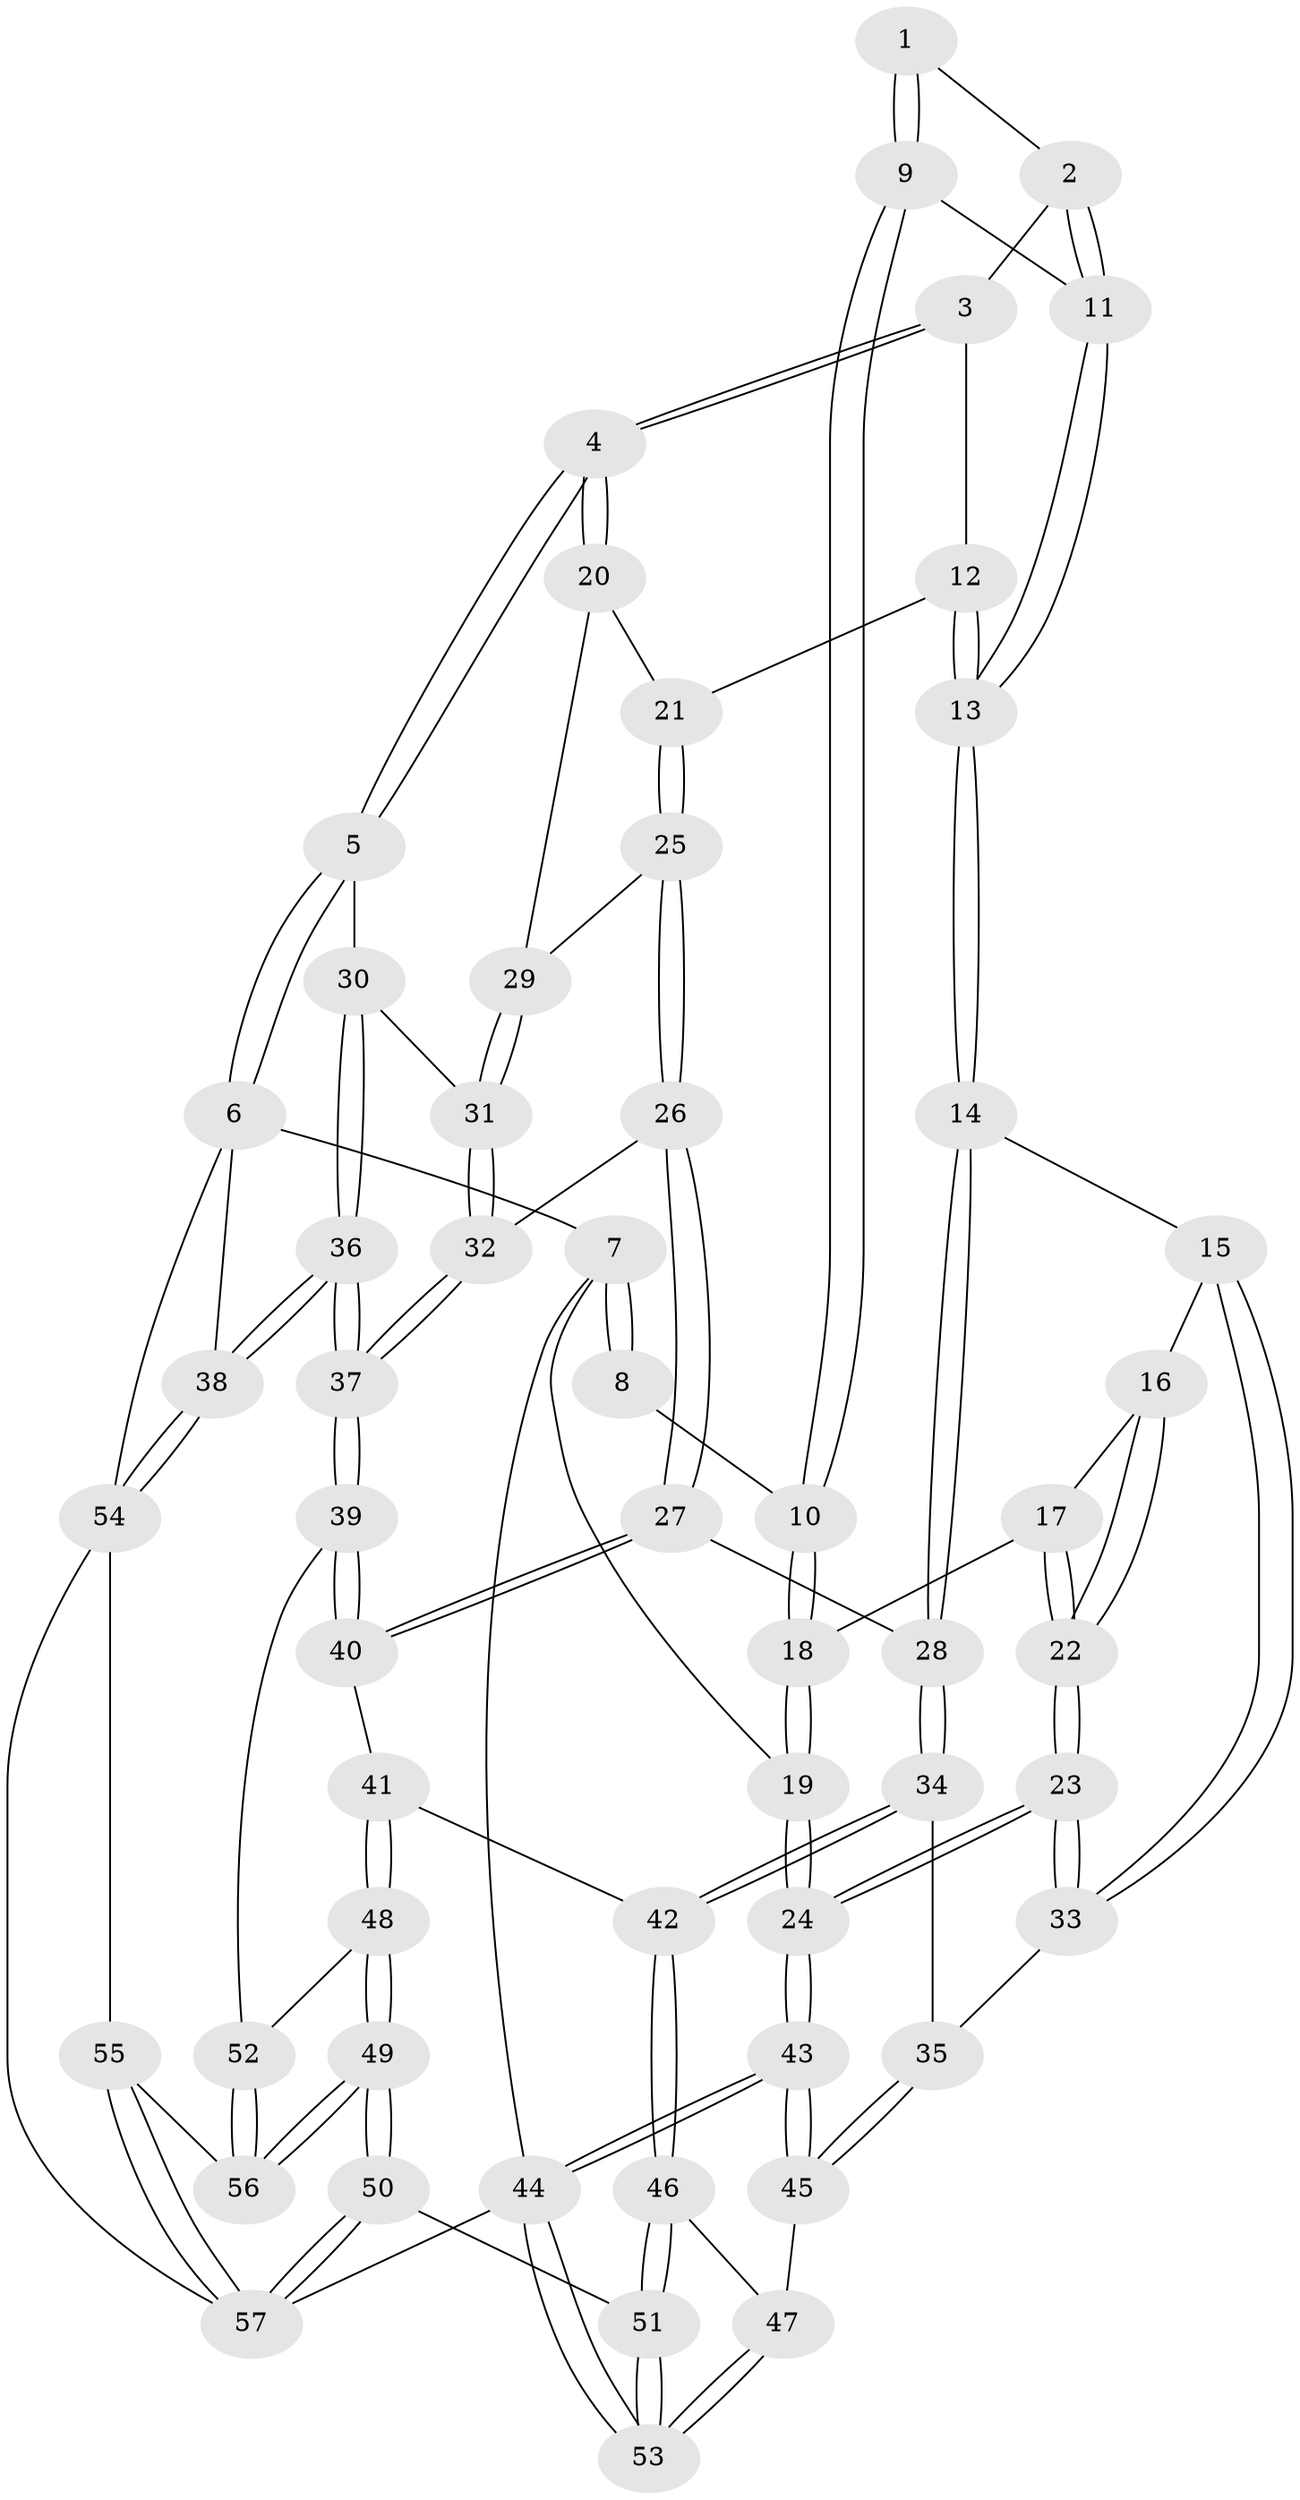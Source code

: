 // coarse degree distribution, {3: 0.22727272727272727, 6: 0.18181818181818182, 7: 0.045454545454545456, 5: 0.2727272727272727, 4: 0.2727272727272727}
// Generated by graph-tools (version 1.1) at 2025/21/03/04/25 18:21:20]
// undirected, 57 vertices, 139 edges
graph export_dot {
graph [start="1"]
  node [color=gray90,style=filled];
  1 [pos="+0.1960723876426706+0"];
  2 [pos="+0.39163213986086737+0"];
  3 [pos="+0.5462272397189986+0"];
  4 [pos="+0.9689278718373839+0"];
  5 [pos="+1+0"];
  6 [pos="+1+0"];
  7 [pos="+0+0"];
  8 [pos="+0.07565135668740093+0"];
  9 [pos="+0.21596355728945818+0.0864963667884211"];
  10 [pos="+0.15198753815730584+0.10290943612923294"];
  11 [pos="+0.24540517263416206+0.09795219425005325"];
  12 [pos="+0.4422778676750243+0.059773497882540015"];
  13 [pos="+0.33951127902545647+0.16028576878817707"];
  14 [pos="+0.3292445560474358+0.21643957270761618"];
  15 [pos="+0.23918488409767807+0.24694726271641382"];
  16 [pos="+0.180107968685276+0.23287792040253782"];
  17 [pos="+0.11824174498382603+0.12733817219739152"];
  18 [pos="+0.11801423337709047+0.1261560917477292"];
  19 [pos="+0+0"];
  20 [pos="+0.6331220331955502+0.1632923505759277"];
  21 [pos="+0.5038326956274365+0.14771819052176577"];
  22 [pos="+0.01489462995211255+0.3493453381784299"];
  23 [pos="+0+0.37640511701090057"];
  24 [pos="+0+0.3934972952753194"];
  25 [pos="+0.5204067670957961+0.19880900048402012"];
  26 [pos="+0.5196129429682408+0.32691578130855614"];
  27 [pos="+0.5121867696906838+0.3320396087824629"];
  28 [pos="+0.39846318196890546+0.3332069394578937"];
  29 [pos="+0.6261514625835869+0.19267763897010567"];
  30 [pos="+0.7528679199295695+0.26925917330739463"];
  31 [pos="+0.6338001497805008+0.2775836535278507"];
  32 [pos="+0.5910957964361662+0.3154046002501143"];
  33 [pos="+0.17800246212773035+0.4286597680602057"];
  34 [pos="+0.3485977454742548+0.421477122399058"];
  35 [pos="+0.18169259071485+0.4315459654481313"];
  36 [pos="+0.8468622649211168+0.5733301891393714"];
  37 [pos="+0.8121197981692909+0.5654763322957613"];
  38 [pos="+0.945635068591123+0.6300796068387045"];
  39 [pos="+0.6960522586907467+0.5653312242171213"];
  40 [pos="+0.5639179755336766+0.5383209907858059"];
  41 [pos="+0.46116498079751717+0.5805358991412066"];
  42 [pos="+0.39831036738549713+0.5701948142492798"];
  43 [pos="+0+0.6523411326842841"];
  44 [pos="+0+1"];
  45 [pos="+0.19529934651579994+0.6059489149952654"];
  46 [pos="+0.28662799457319604+0.6636909430891131"];
  47 [pos="+0.22026832985395287+0.6258691024074096"];
  48 [pos="+0.5036708417380429+0.7260133040187647"];
  49 [pos="+0.4269505889112693+0.9511793736159037"];
  50 [pos="+0.3623297859203228+1"];
  51 [pos="+0.3137771476738259+1"];
  52 [pos="+0.5608568748544437+0.7125185922056556"];
  53 [pos="+0+1"];
  54 [pos="+0.9650609827627139+0.666007007704148"];
  55 [pos="+0.878189864490423+0.7276770372473987"];
  56 [pos="+0.6778288865207737+0.7933871261092689"];
  57 [pos="+0.5926498572252469+1"];
  1 -- 2;
  1 -- 9;
  1 -- 9;
  2 -- 3;
  2 -- 11;
  2 -- 11;
  3 -- 4;
  3 -- 4;
  3 -- 12;
  4 -- 5;
  4 -- 5;
  4 -- 20;
  4 -- 20;
  5 -- 6;
  5 -- 6;
  5 -- 30;
  6 -- 7;
  6 -- 38;
  6 -- 54;
  7 -- 8;
  7 -- 8;
  7 -- 19;
  7 -- 44;
  8 -- 10;
  9 -- 10;
  9 -- 10;
  9 -- 11;
  10 -- 18;
  10 -- 18;
  11 -- 13;
  11 -- 13;
  12 -- 13;
  12 -- 13;
  12 -- 21;
  13 -- 14;
  13 -- 14;
  14 -- 15;
  14 -- 28;
  14 -- 28;
  15 -- 16;
  15 -- 33;
  15 -- 33;
  16 -- 17;
  16 -- 22;
  16 -- 22;
  17 -- 18;
  17 -- 22;
  17 -- 22;
  18 -- 19;
  18 -- 19;
  19 -- 24;
  19 -- 24;
  20 -- 21;
  20 -- 29;
  21 -- 25;
  21 -- 25;
  22 -- 23;
  22 -- 23;
  23 -- 24;
  23 -- 24;
  23 -- 33;
  23 -- 33;
  24 -- 43;
  24 -- 43;
  25 -- 26;
  25 -- 26;
  25 -- 29;
  26 -- 27;
  26 -- 27;
  26 -- 32;
  27 -- 28;
  27 -- 40;
  27 -- 40;
  28 -- 34;
  28 -- 34;
  29 -- 31;
  29 -- 31;
  30 -- 31;
  30 -- 36;
  30 -- 36;
  31 -- 32;
  31 -- 32;
  32 -- 37;
  32 -- 37;
  33 -- 35;
  34 -- 35;
  34 -- 42;
  34 -- 42;
  35 -- 45;
  35 -- 45;
  36 -- 37;
  36 -- 37;
  36 -- 38;
  36 -- 38;
  37 -- 39;
  37 -- 39;
  38 -- 54;
  38 -- 54;
  39 -- 40;
  39 -- 40;
  39 -- 52;
  40 -- 41;
  41 -- 42;
  41 -- 48;
  41 -- 48;
  42 -- 46;
  42 -- 46;
  43 -- 44;
  43 -- 44;
  43 -- 45;
  43 -- 45;
  44 -- 53;
  44 -- 53;
  44 -- 57;
  45 -- 47;
  46 -- 47;
  46 -- 51;
  46 -- 51;
  47 -- 53;
  47 -- 53;
  48 -- 49;
  48 -- 49;
  48 -- 52;
  49 -- 50;
  49 -- 50;
  49 -- 56;
  49 -- 56;
  50 -- 51;
  50 -- 57;
  50 -- 57;
  51 -- 53;
  51 -- 53;
  52 -- 56;
  52 -- 56;
  54 -- 55;
  54 -- 57;
  55 -- 56;
  55 -- 57;
  55 -- 57;
}
